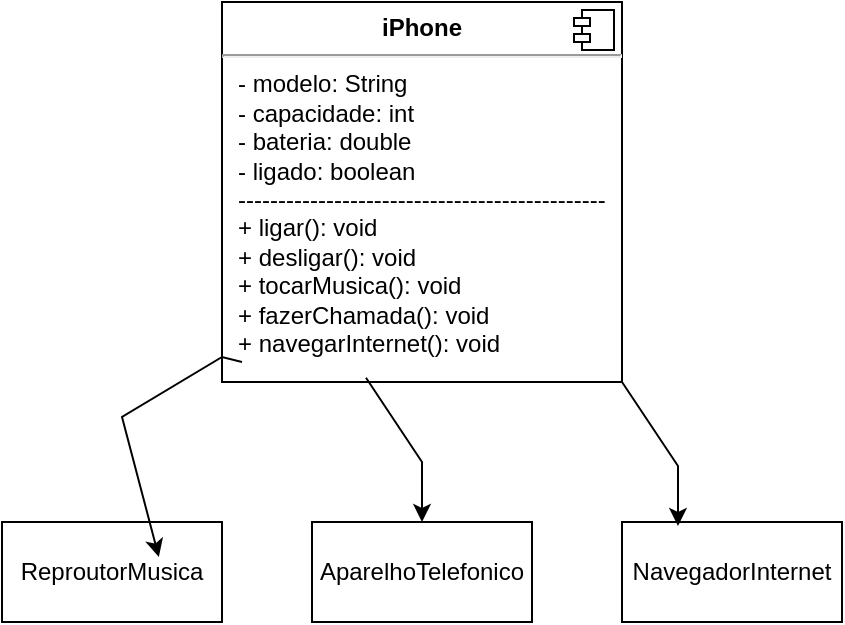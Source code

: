 <mxfile version="22.0.6" type="device">
  <diagram name="Página-1" id="0EIhsRA023p-39NC8x5s">
    <mxGraphModel dx="1050" dy="534" grid="1" gridSize="10" guides="1" tooltips="1" connect="1" arrows="1" fold="1" page="1" pageScale="1" pageWidth="827" pageHeight="1169" math="0" shadow="0">
      <root>
        <mxCell id="0" />
        <mxCell id="1" parent="0" />
        <mxCell id="GyvPgcwvYtfAbtiNx6aq-1" value="&lt;p style=&quot;margin:0px;margin-top:6px;text-align:center;&quot;&gt;&lt;b&gt;iPhone&lt;/b&gt;&lt;/p&gt;&lt;hr&gt;&lt;p style=&quot;margin:0px;margin-left:8px;&quot;&gt;- modelo: String&amp;nbsp;&lt;/p&gt;&lt;p style=&quot;margin:0px;margin-left:8px;&quot;&gt;- capacidade: int&amp;nbsp;&lt;/p&gt;&lt;p style=&quot;margin:0px;margin-left:8px;&quot;&gt;- bateria: double&amp;nbsp;&lt;/p&gt;&lt;p style=&quot;margin:0px;margin-left:8px;&quot;&gt;- ligado: boolean   &lt;br&gt;&lt;/p&gt;&lt;p style=&quot;margin:0px;margin-left:8px;&quot;&gt;----------------------------------------------&lt;/p&gt;&lt;p style=&quot;margin:0px;margin-left:8px;&quot;&gt; + ligar(): void&amp;nbsp;&lt;/p&gt;&lt;p style=&quot;margin:0px;margin-left:8px;&quot;&gt;+ desligar(): void&amp;nbsp;&lt;/p&gt;&lt;p style=&quot;margin:0px;margin-left:8px;&quot;&gt;+ tocarMusica(): void +&amp;nbsp;fazerChamada(): void&amp;nbsp;&lt;/p&gt;&lt;p style=&quot;margin:0px;margin-left:8px;&quot;&gt;+ navegarInternet(): void &lt;br&gt;&lt;/p&gt;" style="align=left;overflow=fill;html=1;dropTarget=0;whiteSpace=wrap;" vertex="1" parent="1">
          <mxGeometry x="250" y="30" width="200" height="190" as="geometry" />
        </mxCell>
        <mxCell id="GyvPgcwvYtfAbtiNx6aq-2" value="" style="shape=component;jettyWidth=8;jettyHeight=4;" vertex="1" parent="GyvPgcwvYtfAbtiNx6aq-1">
          <mxGeometry x="1" width="20" height="20" relative="1" as="geometry">
            <mxPoint x="-24" y="4" as="offset" />
          </mxGeometry>
        </mxCell>
        <mxCell id="GyvPgcwvYtfAbtiNx6aq-3" value="ReproutorMusica" style="html=1;whiteSpace=wrap;" vertex="1" parent="1">
          <mxGeometry x="140" y="290" width="110" height="50" as="geometry" />
        </mxCell>
        <mxCell id="GyvPgcwvYtfAbtiNx6aq-4" value="AparelhoTelefonico" style="html=1;whiteSpace=wrap;" vertex="1" parent="1">
          <mxGeometry x="295" y="290" width="110" height="50" as="geometry" />
        </mxCell>
        <mxCell id="GyvPgcwvYtfAbtiNx6aq-5" value="NavegadorInternet" style="html=1;whiteSpace=wrap;" vertex="1" parent="1">
          <mxGeometry x="450" y="290" width="110" height="50" as="geometry" />
        </mxCell>
        <mxCell id="GyvPgcwvYtfAbtiNx6aq-7" value="" style="edgeStyle=none;orthogonalLoop=1;jettySize=auto;html=1;rounded=0;" edge="1" parent="1">
          <mxGeometry width="100" relative="1" as="geometry">
            <mxPoint x="260" y="210" as="sourcePoint" />
            <mxPoint x="218.421" y="307.5" as="targetPoint" />
            <Array as="points">
              <mxPoint x="250" y="207.5" />
              <mxPoint x="200" y="237.5" />
            </Array>
          </mxGeometry>
        </mxCell>
        <mxCell id="GyvPgcwvYtfAbtiNx6aq-8" value="" style="edgeStyle=none;orthogonalLoop=1;jettySize=auto;html=1;rounded=0;entryX=0.5;entryY=0;entryDx=0;entryDy=0;exitX=0.36;exitY=0.989;exitDx=0;exitDy=0;exitPerimeter=0;" edge="1" parent="1" source="GyvPgcwvYtfAbtiNx6aq-1" target="GyvPgcwvYtfAbtiNx6aq-4">
          <mxGeometry width="100" relative="1" as="geometry">
            <mxPoint x="300" y="250" as="sourcePoint" />
            <mxPoint x="400" y="250" as="targetPoint" />
            <Array as="points">
              <mxPoint x="350" y="260" />
            </Array>
          </mxGeometry>
        </mxCell>
        <mxCell id="GyvPgcwvYtfAbtiNx6aq-9" value="" style="edgeStyle=none;orthogonalLoop=1;jettySize=auto;html=1;rounded=0;entryX=0.5;entryY=0;entryDx=0;entryDy=0;exitX=0.36;exitY=0.989;exitDx=0;exitDy=0;exitPerimeter=0;" edge="1" parent="1">
          <mxGeometry width="100" relative="1" as="geometry">
            <mxPoint x="450" y="220" as="sourcePoint" />
            <mxPoint x="478" y="292" as="targetPoint" />
            <Array as="points">
              <mxPoint x="478" y="262" />
            </Array>
          </mxGeometry>
        </mxCell>
      </root>
    </mxGraphModel>
  </diagram>
</mxfile>

